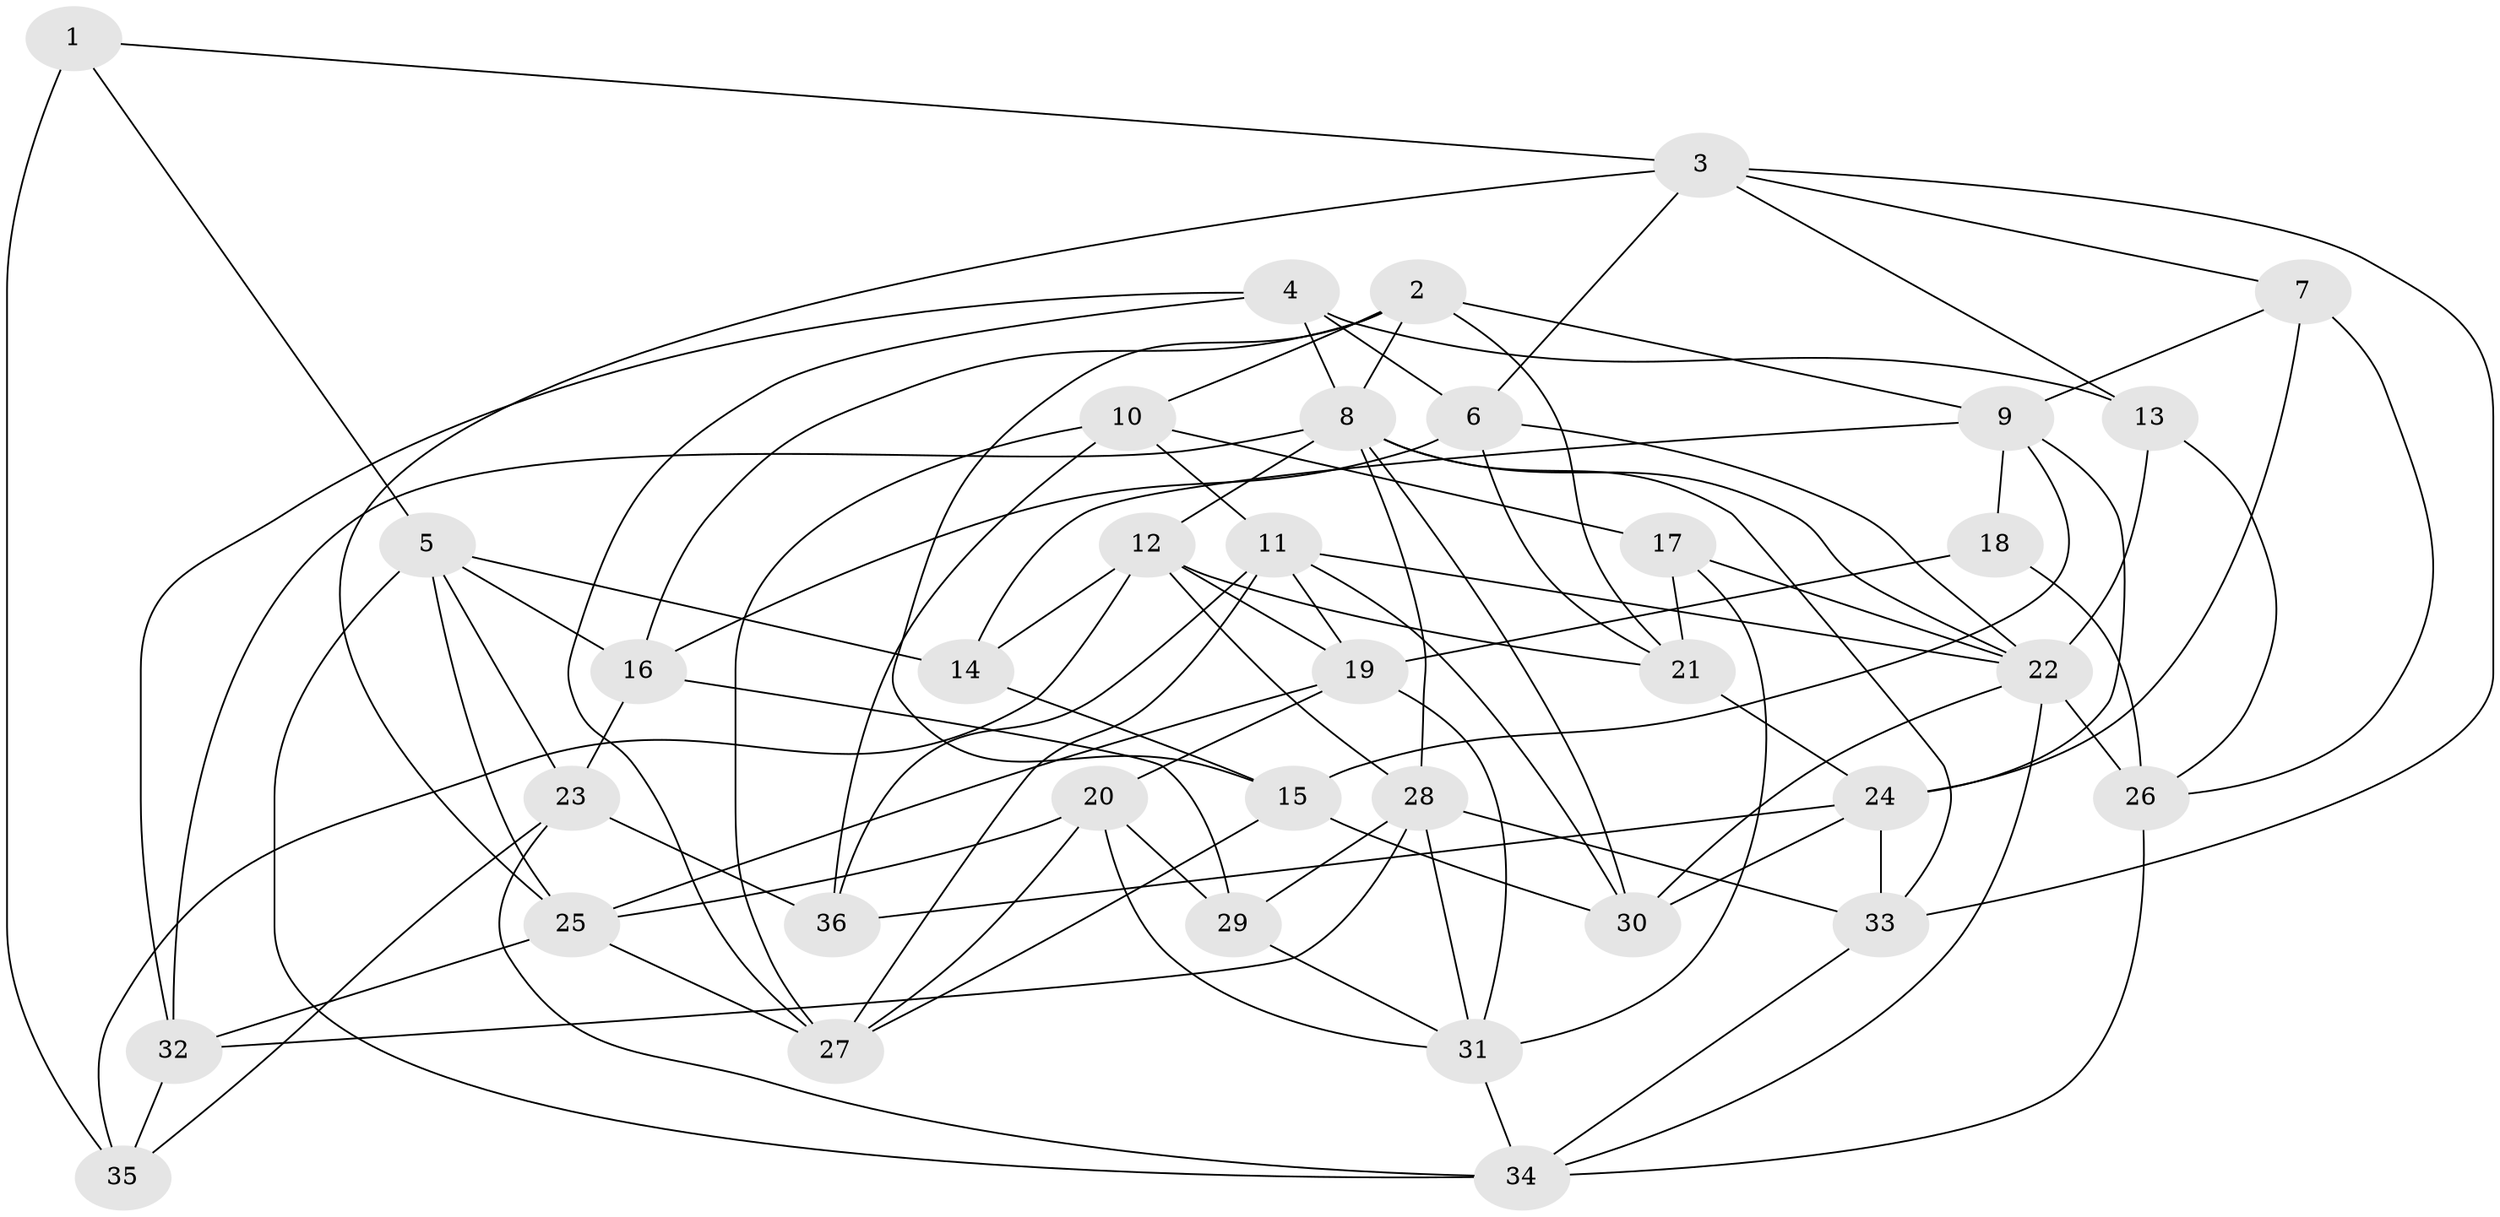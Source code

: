 // original degree distribution, {4: 1.0}
// Generated by graph-tools (version 1.1) at 2025/02/03/09/25 03:02:55]
// undirected, 36 vertices, 94 edges
graph export_dot {
graph [start="1"]
  node [color=gray90,style=filled];
  1;
  2;
  3;
  4;
  5;
  6;
  7;
  8;
  9;
  10;
  11;
  12;
  13;
  14;
  15;
  16;
  17;
  18;
  19;
  20;
  21;
  22;
  23;
  24;
  25;
  26;
  27;
  28;
  29;
  30;
  31;
  32;
  33;
  34;
  35;
  36;
  1 -- 3 [weight=1.0];
  1 -- 5 [weight=1.0];
  1 -- 35 [weight=2.0];
  2 -- 8 [weight=1.0];
  2 -- 9 [weight=1.0];
  2 -- 10 [weight=1.0];
  2 -- 15 [weight=1.0];
  2 -- 16 [weight=1.0];
  2 -- 21 [weight=1.0];
  3 -- 6 [weight=1.0];
  3 -- 7 [weight=1.0];
  3 -- 13 [weight=1.0];
  3 -- 25 [weight=1.0];
  3 -- 33 [weight=1.0];
  4 -- 6 [weight=2.0];
  4 -- 8 [weight=1.0];
  4 -- 13 [weight=1.0];
  4 -- 27 [weight=1.0];
  4 -- 32 [weight=1.0];
  5 -- 14 [weight=1.0];
  5 -- 16 [weight=1.0];
  5 -- 23 [weight=1.0];
  5 -- 25 [weight=1.0];
  5 -- 34 [weight=1.0];
  6 -- 16 [weight=1.0];
  6 -- 21 [weight=1.0];
  6 -- 22 [weight=1.0];
  7 -- 9 [weight=1.0];
  7 -- 24 [weight=1.0];
  7 -- 26 [weight=1.0];
  8 -- 12 [weight=1.0];
  8 -- 22 [weight=1.0];
  8 -- 28 [weight=1.0];
  8 -- 30 [weight=1.0];
  8 -- 32 [weight=1.0];
  8 -- 33 [weight=1.0];
  9 -- 14 [weight=1.0];
  9 -- 15 [weight=1.0];
  9 -- 18 [weight=1.0];
  9 -- 24 [weight=1.0];
  10 -- 11 [weight=1.0];
  10 -- 17 [weight=1.0];
  10 -- 27 [weight=1.0];
  10 -- 36 [weight=2.0];
  11 -- 19 [weight=1.0];
  11 -- 22 [weight=1.0];
  11 -- 27 [weight=1.0];
  11 -- 30 [weight=1.0];
  11 -- 36 [weight=1.0];
  12 -- 14 [weight=1.0];
  12 -- 19 [weight=1.0];
  12 -- 21 [weight=1.0];
  12 -- 28 [weight=1.0];
  12 -- 35 [weight=1.0];
  13 -- 22 [weight=1.0];
  13 -- 26 [weight=1.0];
  14 -- 15 [weight=1.0];
  15 -- 27 [weight=1.0];
  15 -- 30 [weight=2.0];
  16 -- 23 [weight=1.0];
  16 -- 29 [weight=2.0];
  17 -- 21 [weight=1.0];
  17 -- 22 [weight=1.0];
  17 -- 31 [weight=1.0];
  18 -- 19 [weight=1.0];
  18 -- 26 [weight=2.0];
  19 -- 20 [weight=1.0];
  19 -- 25 [weight=1.0];
  19 -- 31 [weight=1.0];
  20 -- 25 [weight=1.0];
  20 -- 27 [weight=1.0];
  20 -- 29 [weight=2.0];
  20 -- 31 [weight=1.0];
  21 -- 24 [weight=2.0];
  22 -- 26 [weight=1.0];
  22 -- 30 [weight=1.0];
  22 -- 34 [weight=1.0];
  23 -- 34 [weight=1.0];
  23 -- 35 [weight=1.0];
  23 -- 36 [weight=2.0];
  24 -- 30 [weight=1.0];
  24 -- 33 [weight=2.0];
  24 -- 36 [weight=1.0];
  25 -- 27 [weight=1.0];
  25 -- 32 [weight=1.0];
  26 -- 34 [weight=1.0];
  28 -- 29 [weight=1.0];
  28 -- 31 [weight=1.0];
  28 -- 32 [weight=1.0];
  28 -- 33 [weight=1.0];
  29 -- 31 [weight=1.0];
  31 -- 34 [weight=1.0];
  32 -- 35 [weight=2.0];
  33 -- 34 [weight=1.0];
}
